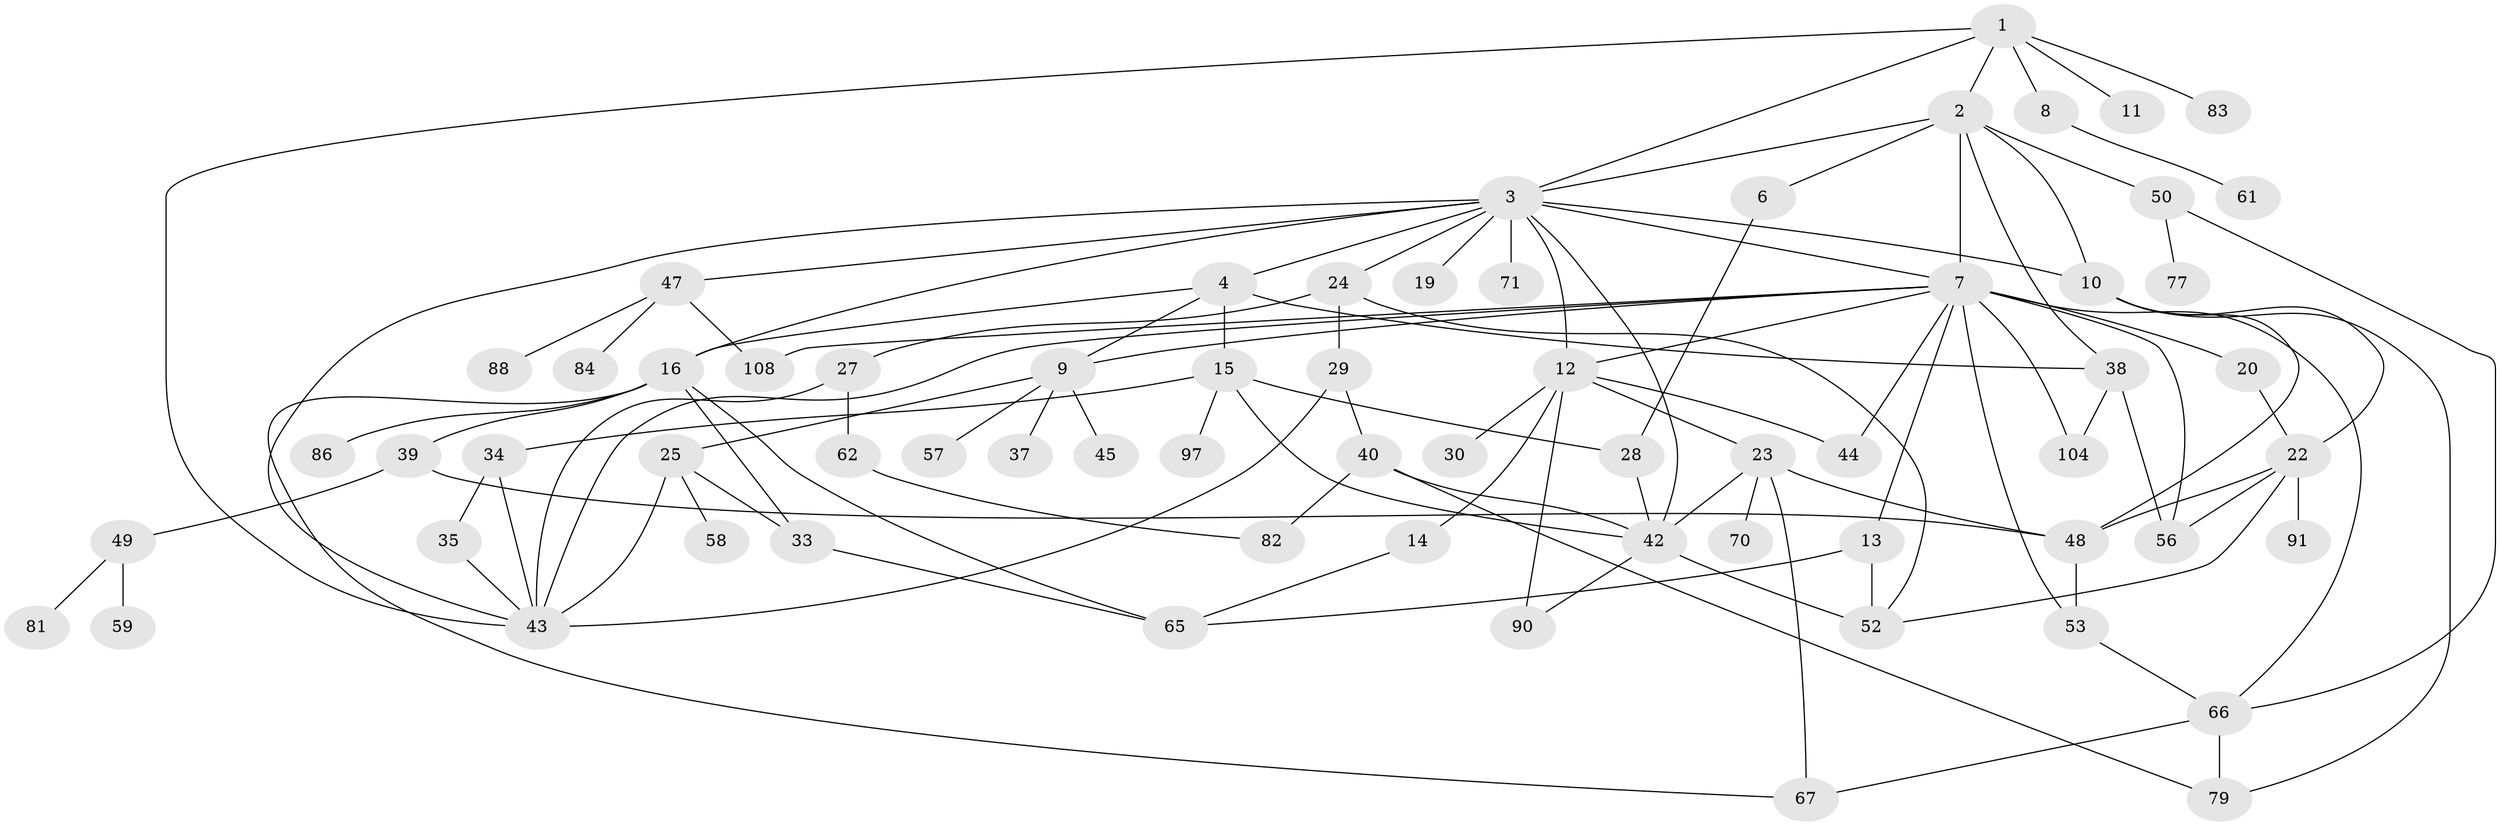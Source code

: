 // original degree distribution, {6: 0.05405405405405406, 7: 0.018018018018018018, 5: 0.036036036036036036, 4: 0.15315315315315314, 2: 0.27927927927927926, 8: 0.009009009009009009, 3: 0.26126126126126126, 1: 0.1891891891891892}
// Generated by graph-tools (version 1.1) at 2025/17/03/04/25 18:17:08]
// undirected, 66 vertices, 109 edges
graph export_dot {
graph [start="1"]
  node [color=gray90,style=filled];
  1;
  2 [super="+21"];
  3 [super="+5+17"];
  4;
  6;
  7 [super="+36+51+18+60"];
  8;
  9;
  10 [super="+41+68+64"];
  11 [super="+111"];
  12;
  13;
  14;
  15 [super="+74"];
  16 [super="+95+76"];
  19;
  20;
  22 [super="+31"];
  23;
  24;
  25;
  27;
  28;
  29;
  30;
  33;
  34;
  35;
  37;
  38 [super="+87"];
  39;
  40;
  42 [super="+94+72"];
  43 [super="+46"];
  44 [super="+93"];
  45;
  47 [super="+75"];
  48 [super="+55"];
  49;
  50;
  52 [super="+80+89+54"];
  53;
  56 [super="+105"];
  57 [super="+98"];
  58;
  59 [super="+78"];
  61;
  62;
  65 [super="+107"];
  66 [super="+92"];
  67 [super="+99"];
  70;
  71;
  77;
  79;
  81;
  82;
  83;
  84;
  86;
  88;
  90;
  91;
  97;
  104;
  108 [super="+110"];
  1 -- 2;
  1 -- 8;
  1 -- 11;
  1 -- 43;
  1 -- 83;
  1 -- 3;
  2 -- 3;
  2 -- 6;
  2 -- 7 [weight=2];
  2 -- 10 [weight=2];
  2 -- 50;
  2 -- 38;
  3 -- 4;
  3 -- 10;
  3 -- 19;
  3 -- 43;
  3 -- 12;
  3 -- 7;
  3 -- 71;
  3 -- 42;
  3 -- 47;
  3 -- 16;
  3 -- 24;
  4 -- 9;
  4 -- 15;
  4 -- 16;
  4 -- 38;
  6 -- 28;
  7 -- 13;
  7 -- 20;
  7 -- 12;
  7 -- 104;
  7 -- 43;
  7 -- 108;
  7 -- 66;
  7 -- 53;
  7 -- 56 [weight=2];
  7 -- 44;
  7 -- 9;
  8 -- 61;
  9 -- 25;
  9 -- 37;
  9 -- 45;
  9 -- 57;
  10 -- 22;
  10 -- 79;
  10 -- 48;
  12 -- 14;
  12 -- 23;
  12 -- 30;
  12 -- 44;
  12 -- 90;
  13 -- 52 [weight=2];
  13 -- 65;
  14 -- 65;
  15 -- 34;
  15 -- 97;
  15 -- 42;
  15 -- 28;
  16 -- 39;
  16 -- 86;
  16 -- 33;
  16 -- 65;
  16 -- 67;
  20 -- 22;
  22 -- 91;
  22 -- 52;
  22 -- 56;
  22 -- 48;
  23 -- 48;
  23 -- 67;
  23 -- 70;
  23 -- 42;
  24 -- 27;
  24 -- 29;
  24 -- 52;
  25 -- 33;
  25 -- 58;
  25 -- 43;
  27 -- 62;
  27 -- 43;
  28 -- 42;
  29 -- 40;
  29 -- 43;
  33 -- 65;
  34 -- 35;
  34 -- 43;
  35 -- 43;
  38 -- 104;
  38 -- 56;
  39 -- 49;
  39 -- 48;
  40 -- 82;
  40 -- 79;
  40 -- 42;
  42 -- 90;
  42 -- 52;
  47 -- 108;
  47 -- 88;
  47 -- 84;
  48 -- 53;
  49 -- 59;
  49 -- 81;
  50 -- 77;
  50 -- 66;
  53 -- 66;
  62 -- 82;
  66 -- 79;
  66 -- 67;
}
